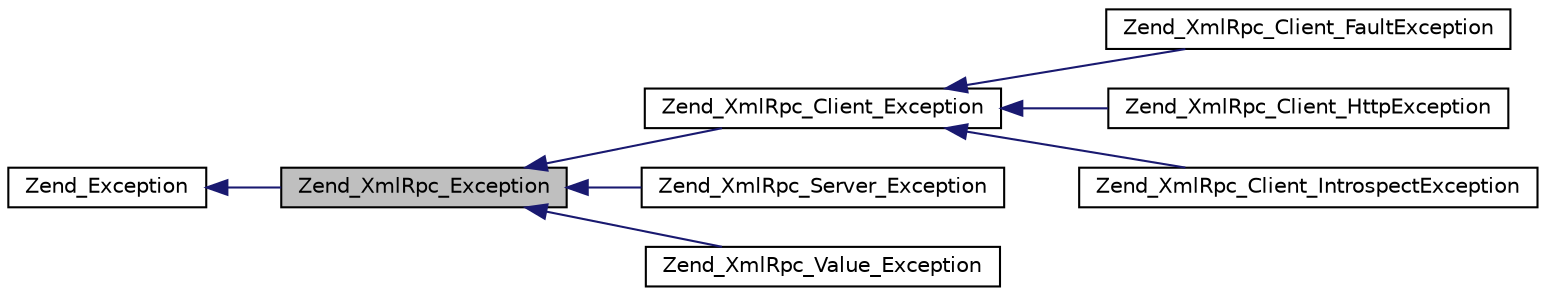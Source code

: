 digraph G
{
  edge [fontname="Helvetica",fontsize="10",labelfontname="Helvetica",labelfontsize="10"];
  node [fontname="Helvetica",fontsize="10",shape=record];
  rankdir="LR";
  Node1 [label="Zend_XmlRpc_Exception",height=0.2,width=0.4,color="black", fillcolor="grey75", style="filled" fontcolor="black"];
  Node2 -> Node1 [dir="back",color="midnightblue",fontsize="10",style="solid",fontname="Helvetica"];
  Node2 [label="Zend_Exception",height=0.2,width=0.4,color="black", fillcolor="white", style="filled",URL="$class_zend___exception.html"];
  Node1 -> Node3 [dir="back",color="midnightblue",fontsize="10",style="solid",fontname="Helvetica"];
  Node3 [label="Zend_XmlRpc_Client_Exception",height=0.2,width=0.4,color="black", fillcolor="white", style="filled",URL="$class_zend___xml_rpc___client___exception.html"];
  Node3 -> Node4 [dir="back",color="midnightblue",fontsize="10",style="solid",fontname="Helvetica"];
  Node4 [label="Zend_XmlRpc_Client_FaultException",height=0.2,width=0.4,color="black", fillcolor="white", style="filled",URL="$class_zend___xml_rpc___client___fault_exception.html"];
  Node3 -> Node5 [dir="back",color="midnightblue",fontsize="10",style="solid",fontname="Helvetica"];
  Node5 [label="Zend_XmlRpc_Client_HttpException",height=0.2,width=0.4,color="black", fillcolor="white", style="filled",URL="$class_zend___xml_rpc___client___http_exception.html"];
  Node3 -> Node6 [dir="back",color="midnightblue",fontsize="10",style="solid",fontname="Helvetica"];
  Node6 [label="Zend_XmlRpc_Client_IntrospectException",height=0.2,width=0.4,color="black", fillcolor="white", style="filled",URL="$class_zend___xml_rpc___client___introspect_exception.html"];
  Node1 -> Node7 [dir="back",color="midnightblue",fontsize="10",style="solid",fontname="Helvetica"];
  Node7 [label="Zend_XmlRpc_Server_Exception",height=0.2,width=0.4,color="black", fillcolor="white", style="filled",URL="$class_zend___xml_rpc___server___exception.html"];
  Node1 -> Node8 [dir="back",color="midnightblue",fontsize="10",style="solid",fontname="Helvetica"];
  Node8 [label="Zend_XmlRpc_Value_Exception",height=0.2,width=0.4,color="black", fillcolor="white", style="filled",URL="$class_zend___xml_rpc___value___exception.html"];
}
